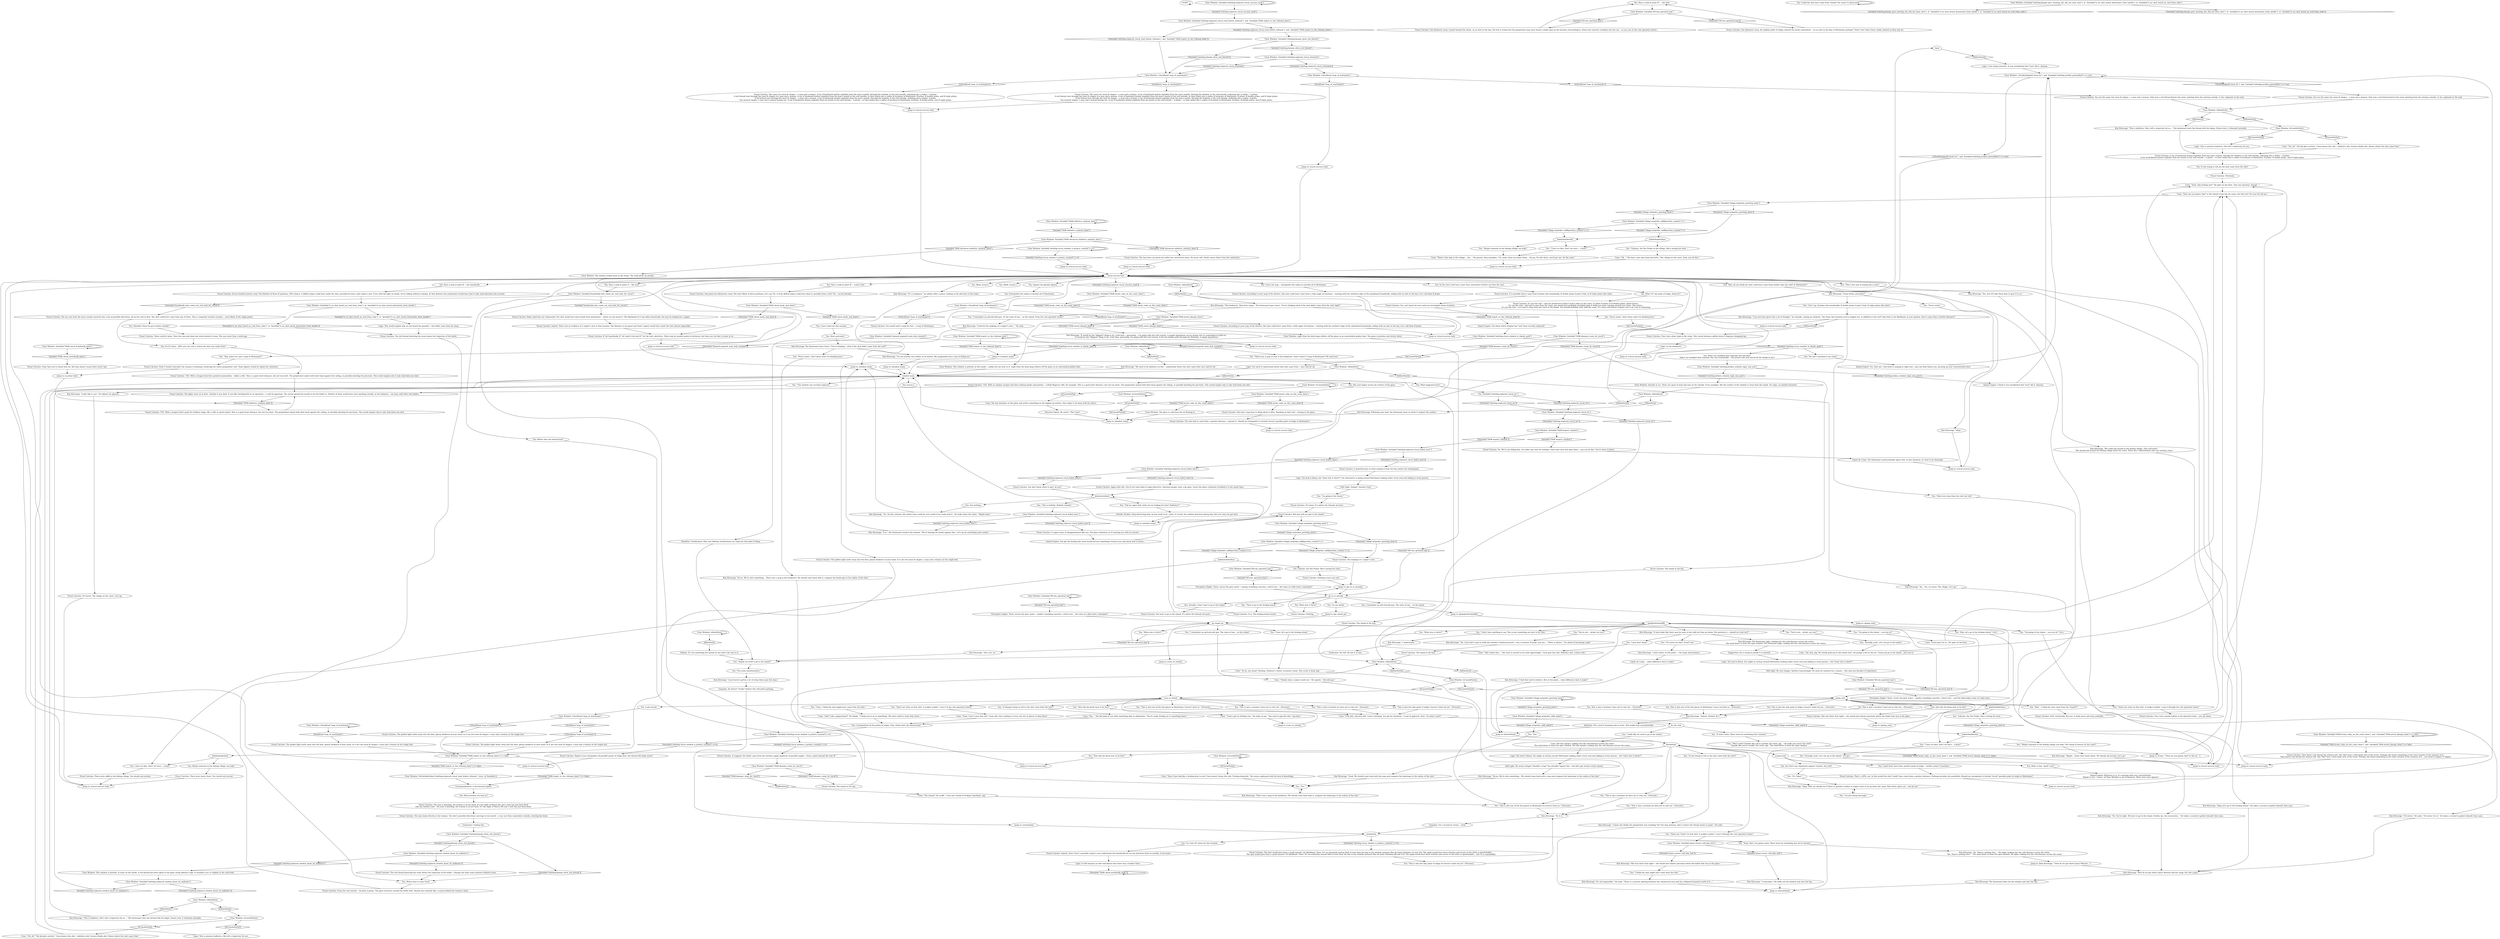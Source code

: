 # WHIRLING F3 / CLEAR WINDOW VISCAL DIFFICULT
# This window has been recently replaced. High perception to notice. This dialogue gets a viscal and becomes trivial once someone admits Assassination
# ==================================================
digraph G {
	  0 [label="START"];
	  1 [label="input"];
	  2 [label="Clear Window: IsCunoInParty()"];
	  3 [label="IsCunoInParty()", shape=diamond];
	  4 [label="!(IsCunoInParty())", shape=diamond];
	  5 [label="Cuno: \"Shit I know this...\" His voice is excited as he nods approvingly. \"Cuno gets this shit. Ballistics shit, science shit.\""];
	  6 [label="Kim Kitsuragi: \"Indeed. Neither do I.\""];
	  7 [label="Visual Calculus: A powerful gust of wind coming in from the bay rattles the windowpane."];
	  8 [label="Visual Calculus: A vague sense of disappointment fills you. The glass shimmers as if taunting you with its secrets."];
	  9 [label="Kim Kitsuragi: \"No. On the contrary, this whole room could be very useful if we could read it.\" He looks down the stairs. \"Maybe later.\""];
	  10 [label="Clear Window: The window stands mute in the frame. The wind picks up outside."];
	  11 [label="Visual Calculus: 72%. With an antique weapon that fires military-grade ammunition -- a Belle-Magrave rifle, for example. This is a good short distance, but not too short. The perpetrator aimed with their back against the railing, or possibly kneeling for precision. This would explain why it only took them one shot."];
	  12 [label="Kim Kitsuragi: The lieutenant leans closer. \"You're thinking -- what if the shot didn't come from the roof?\""];
	  13 [label="Visual Calculus: B' for boardwalk; B'' for Land's End and B''' for the islet, detective. There may be smaller points in between, but those are too fine to zoom in on."];
	  14 [label="Jump to: [viscal success hub]"];
	  15 [label="You: \"It's *okay*.\""];
	  16 [label="Visual Calculus: None that you've found thus far. But that doesn't mean there aren't any."];
	  17 [label="You: I've *sort of* ruled out this location."];
	  18 [label="You: \"Maybe we need to go to the island?\""];
	  19 [label="Jump to: [goingtotheislandffs]"];
	  20 [label="Visual Calculus: The makings of a sniper's nest."];
	  21 [label="bobthebuilderhub"];
	  22 [label="You: \"I think the shot might have come from the islet.\""];
	  23 [label="Visual Calculus: She had a long time to think about it after. Standing on that roof -- staring at the glass..."];
	  24 [label="Clear Window: Smooth as ice. There are spots of mud and rain on the outside. Even smudges. But the surface of the window is clear from the inside. No chips, no hairline fractures."];
	  25 [label="Logic: I was being sarcastic. It was established that *you* did it. Anyway."];
	  26 [label="Jump to: [window main]"];
	  27 [label="Kim Kitsuragi: \"It's a weakness,\" he admits after a pause, looking in the direction of the stairs."];
	  28 [label="You: Have a look at point B''' -- the islet."];
	  29 [label="Visual Calculus: The shot would have been a small miracle: 5% likelihood. There *is* an extremely narrow field of view from the bay to the window, between Rue de Saint Ghislaine 10 and 33A. The angle would have been extreme and access to the islets is questionable...\nThe shot would have been a small miracle: 5% likelihood. There *is* an extremely narrow field of view from the bay to the window, between Rue de Saint Ghislaine 8B and 33A. The angle would have been extreme and access to the islets is questionable... but! It is a possibility."];
	  30 [label="Visual Calculus: The shot had to come from a greater distance -- beyond A'. Should we extrapolate to include *every* possible point of origin in Martinaise?"];
	  31 [label="Kim Kitsuragi: \"It also looks like there may be more to her skill set than we know. The question is -- should we trust her?\""];
	  32 [label="You: \"Actually, yeah. Let's not go to the island.\" (No go.)"];
	  33 [label="Kim Kitsuragi: \"Yes, but it'll take them days to give it to us.\""];
	  34 [label="Kim Kitsuragi: \"I find that hard to believe. But at this point... what difference does it make?\""];
	  35 [label="You: \"I remember an anti-aircraft gun. Or the ruins of one... on the island. From the coin operated viewer.\""];
	  36 [label="You: \"Yes.\""];
	  37 [label="bobthebuilderfixes"];
	  38 [label="You: Is she trying to tell me the shot came from the islet?"];
	  39 [label="Jump to: [viscal success hub]"];
	  40 [label="Visual Calculus: You see the same two neon lit shapes -- a man and a woman. Only now a red thread bisects the room, pointing from the antenna outside, to the cupboard on the wall."];
	  41 [label="Horrific Necktie: Stop distracting him, he has work to do -- plus, if I recall, the window had been giving him shit ever since he got here."];
	  42 [label="Kim Kitsuragi: \"I'm not exactly sure either, to be honest. My imagination has a way of failing me.\""];
	  43 [label="You: \"Yes.\""];
	  44 [label="Jump to: [viscal success hub]"];
	  45 [label="You: More precisely?"];
	  46 [label="Visual Calculus: Indeed. There was no evidence of a sniper's nest in that location. The distance is too great and water vapour would have made the shot almost impossible."];
	  47 [label="Clear Window: Variable[\"whirling.viscal_window_b_primes_counted\"] >=3"];
	  48 [label="Variable[\"whirling.viscal_window_b_primes_counted\"] >=3", shape=diamond];
	  49 [label="!(Variable[\"whirling.viscal_window_b_primes_counted\"] >=3)", shape=diamond];
	  50 [label="You: \"You seem unenthusiastic.\""];
	  51 [label="Kim Kitsuragi: The lieutenant sighs, looking into the cold distance across the water...\nThe wind blows in from the open window. The lieutenant sighs, looking into the cold distance across the water... "];
	  52 [label="You: \"This is her way of saying she's sorry.\""];
	  53 [label="You: I extrapolated all the points of origin. Now, where does the thread lead?"];
	  54 [label="Jump to: [cuno_to_island]"];
	  55 [label="You: \"Actually, yeah. Let's not go to the island.\""];
	  56 [label="Cuno: \"The island?\" He scoffs. \"Cuno ain't afraid of fucking *anything*, pig.\""];
	  57 [label="Clear Window: IsCunoInParty()"];
	  58 [label="IsCunoInParty()", shape=diamond];
	  59 [label="!(IsCunoInParty())", shape=diamond];
	  60 [label="Visual Calculus: The island in the bay."];
	  61 [label="Clear Window: CheckItem(\"map_of_martinaise\")"];
	  62 [label="CheckItem(\"map_of_martinaise\")", shape=diamond];
	  63 [label="!(CheckItem(\"map_of_martinaise\"))", shape=diamond];
	  64 [label="Visual Calculus: The golden light melts away into the blue, glassy darkness of your mind. In it are two neon lit shapes: a man and a woman on the single bed."];
	  65 [label="You: What is this, *guilt* now?"];
	  66 [label="You: Could the shot have come from *inside* the room? A closer point..."];
	  67 [label="Visual Calculus: Point X would contradict the woman's testimony, rendering the entire proposition void. These figures would be wiped out, detective."];
	  68 [label="Clear Window: IsKimHere()"];
	  69 [label="IsKimHere()", shape=diamond];
	  70 [label="!(IsKimHere())", shape=diamond];
	  71 [label="You: \"I'm just being thorough.\""];
	  72 [label="Kim Kitsuragi: \"It would be the *diligent* thing to do. Until then -- personally -- I'm going with the roof version. A simple hypothesis can be wrong, but it's something to build on.\"\n\"It would be the *diligent* thing to do. Until then, personally, I'm going with the roof version. It fits the hidden path through the Whirling. A simple hypothesis.\""];
	  73 [label="Clear Window: This window is pristine, at least on the inside. A red thread has been taped to the glass using adhesive tape. It trembles ever so slightly in the cold wind."];
	  74 [label="Visual Calculus: The red thread bisecting the room shows the trajectory of the bullet."];
	  75 [label="Clear Window: Variable[\"TASK.check_boardwalk_done\"]"];
	  76 [label="Variable[\"TASK.check_boardwalk_done\"]", shape=diamond];
	  77 [label="!(Variable[\"TASK.check_boardwalk_done\"])", shape=diamond];
	  78 [label="Jump to: [viscal success hub]"];
	  79 [label="Kim Kitsuragi: \"She was there that night -- she would have known precisely where the bullet hole was in the glass...\""];
	  80 [label="Kim Kitsuragi: The lieutenant looks out the window and onto the bay."];
	  81 [label="Clear Window: Variable[\"village.netpicker_greeting_done\"]"];
	  82 [label="Variable[\"village.netpicker_greeting_done\"]", shape=diamond];
	  83 [label="!(Variable[\"village.netpicker_greeting_done\"])", shape=diamond];
	  84 [label="Kim Kitsuragi: \"Ah... Yes, of course. The village. Let's go.\""];
	  85 [label="Clear Window: IsCunoInParty()"];
	  86 [label="IsCunoInParty()", shape=diamond];
	  87 [label="!(IsCunoInParty())", shape=diamond];
	  88 [label="Kim Kitsuragi: \"No-no. We're onto something... We should come back with a map and compare the landscape to the radius of the shot.\""];
	  89 [label="Clear Window: Variable[\"XP.coin_operated_bay\"]"];
	  90 [label="Variable[\"XP.coin_operated_bay\"]", shape=diamond];
	  91 [label="!(Variable[\"XP.coin_operated_bay\"])", shape=diamond];
	  92 [label="Cuno: \"To do, you mean? Nothing. Harbour's closed, everyone's dead. This scene is dead, pig.\""];
	  93 [label="Cuno: \"Yeah, why fucking not?\" He spits on the floor. \"Just one question, though --\""];
	  94 [label="Jump to: [going_solo]"];
	  95 [label="You: \"I'm going to the island.\""];
	  96 [label="Clear Window: Variable[\"XP.coin_operated_bay\"]"];
	  97 [label="Variable[\"XP.coin_operated_bay\"]", shape=diamond];
	  98 [label="!(Variable[\"XP.coin_operated_bay\"])", shape=diamond];
	  99 [label="Clear Window: IsKimHere()"];
	  100 [label="IsKimHere()", shape=diamond];
	  101 [label="!(IsKimHere())", shape=diamond];
	  102 [label="Visual Calculus: The island in the bay."];
	  103 [label="Volition: It's not something he's proud of, but that's the way it is."];
	  104 [label="kimisherefailure"];
	  105 [label="Clear Window: IsKimHere()"];
	  106 [label="IsKimHere()", shape=diamond];
	  107 [label="!(IsKimHere())", shape=diamond];
	  108 [label="Clear Window: Variable[\"whirling.replaced_viscal_success_read\"]"];
	  109 [label="Variable[\"whirling.replaced_viscal_success_read\"]", shape=diamond];
	  110 [label="!(Variable[\"whirling.replaced_viscal_success_read\"])", shape=diamond];
	  111 [label="You: Extrapolate the radius to include all of Martinaise."];
	  112 [label="Visual Calculus: The man does not know the bullet has entered his brain. He never will. Death comes faster than the realization."];
	  113 [label="Visual Calculus: 72%. With a weapon that fires jacketed ammunition -- likely a rifle. This is a good short distance, but not too short. The perpetrator aimed with their back against the railing, or possibly kneeling for precision. This would explain why it only took them one shot."];
	  114 [label="Clear Window: Variable[\"TASK.ballistics_analysis_done\"]"];
	  115 [label="Variable[\"TASK.ballistics_analysis_done\"]", shape=diamond];
	  116 [label="!(Variable[\"TASK.ballistics_analysis_done\"])", shape=diamond];
	  117 [label="a prime hub"];
	  118 [label="You: \"This is also the only point of origin we haven't ruled out yet.\" (Proceed.)"];
	  119 [label="Clear Window: Variable[\"TASK.locate_ruby_on_the_coast_done\"]  and  Variable[\"TASK.arrest_klaasje_done\"] == false"];
	  120 [label="Variable[\"TASK.locate_ruby_on_the_coast_done\"]  and  Variable[\"TASK.arrest_klaasje_done\"] == false", shape=diamond];
	  121 [label="!(Variable[\"TASK.locate_ruby_on_the_coast_done\"]  and  Variable[\"TASK.arrest_klaasje_done\"] == false)", shape=diamond];
	  122 [label="You: \"This is also one of the few places in Martinaise we haven't been to.\" (Proceed.)"];
	  123 [label="Jump to: [go_island_go]"];
	  124 [label="Visual Calculus: Nothing scares you now."];
	  125 [label="Visual Calculus: Of course. The village on the coast. Let's go."];
	  126 [label="Clear Window: Variable[\"TASK.report_to_the_tribunal_done\"]"];
	  127 [label="Variable[\"TASK.report_to_the_tribunal_done\"]", shape=diamond];
	  128 [label="!(Variable[\"TASK.report_to_the_tribunal_done\"])", shape=diamond];
	  129 [label="Esprit de Corps: The lieutenant would probably agree that, in this situation, it's best to be thorough."];
	  130 [label="You: Look around."];
	  131 [label="You: \"Cuno. I think the shot might have come from the islet.\""];
	  132 [label="Inland Empire: You know which window has *not* been recently replaced?"];
	  133 [label="You: Didn't we establish that someone else did that?\nDidn't we establish that someone else was responsible -- the person who also forced all the drinks in me?"];
	  134 [label="Clear Window: Variable[\"whirling.replaced_viscal_failed_once\"]"];
	  135 [label="Variable[\"whirling.replaced_viscal_failed_once\"]", shape=diamond];
	  136 [label="!(Variable[\"whirling.replaced_viscal_failed_once\"])", shape=diamond];
	  137 [label="You: \"This is bullshit. Bullshit window.\""];
	  138 [label="Kim Kitsuragi: \"I see you have given this a lot of thought,\" he remarks, raising an eyebrow. \"Are those the locations you've singled out, in addition to the roof? And what is the likelihood, in your opinion, that it came from a further distance?\""];
	  139 [label="Clear Window: Variable[\"plaza.viewer_told_kim_fort\"]"];
	  140 [label="Variable[\"plaza.viewer_told_kim_fort\"]", shape=diamond];
	  141 [label="!(Variable[\"plaza.viewer_told_kim_fort\"])", shape=diamond];
	  142 [label="Kim Kitsuragi: \"This is ballistics. She's left a trajectory for us...\" The lieutenant tests the thread with his finger. Drawn taut, it rebounds instantly."];
	  143 [label="Kim Kitsuragi: \"I don't know. At this point...\" He stops mid-sentence."];
	  144 [label="Kim Kitsuragi: \"No. I just don't want to walk into another *embarrassment*. I am a creature of pride, you see...\" There is silence. \"I'm afraid of becoming a joke.\""];
	  145 [label="Clear Window: Variable[\"whirling.viscal_window_ie_blackc_guilt\"]"];
	  146 [label="Variable[\"whirling.viscal_window_ie_blackc_guilt\"]", shape=diamond];
	  147 [label="!(Variable[\"whirling.viscal_window_ie_blackc_guilt\"])", shape=diamond];
	  148 [label="You: \"Is Klaasje trying to tell us the shot came from the islet?\""];
	  149 [label="You: How did she know how to do this?"];
	  150 [label="You: This is also a location I have yet to rule out... (Proceed.)"];
	  151 [label="Jump to: [viscal success hub]"];
	  152 [label="You: So the shot could have come from somewhere further out than the roof..."];
	  153 [label="Visual Calculus: It is possible that it came from B prime (the boardwalk), B double prime (Land's End), or B triple prime (the islet)."];
	  154 [label="Visual Calculus: You can't know for sure until you investigate those locations."];
	  155 [label="Clear Window: Variable[\"TASK.klaasjes_room_do_viscal\"]"];
	  156 [label="Variable[\"TASK.klaasjes_room_do_viscal\"]", shape=diamond];
	  157 [label="!(Variable[\"TASK.klaasjes_room_do_viscal\"])", shape=diamond];
	  158 [label="Visual Calculus: The island in the bay."];
	  159 [label="Logic: In the bookstore!"];
	  160 [label="Clear Window: CheckEquipped(\"neck_tie\")  and  Variable[\"whirling.necktie_personified\"] == true"];
	  161 [label="CheckEquipped(\"neck_tie\")  and  Variable[\"whirling.necktie_personified\"] == true", shape=diamond];
	  162 [label="!(CheckEquipped(\"neck_tie\")  and  Variable[\"whirling.necktie_personified\"] == true)", shape=diamond];
	  163 [label="Clear Window: Variable[\"whirling.replaced_viscal_failed_once\"]"];
	  164 [label="Variable[\"whirling.replaced_viscal_failed_once\"]", shape=diamond];
	  165 [label="!(Variable[\"whirling.replaced_viscal_failed_once\"])", shape=diamond];
	  166 [label="viscal success hub"];
	  167 [label="You: Blink. [Leave.]"];
	  168 [label="Jump to: [viscal success hub]"];
	  169 [label="Visual Calculus: It suggests the bullet came from the extreme upper quadrant of possible angles -- from a point beyond the roof: B'''."];
	  170 [label="Jump to: [theislethub]"];
	  171 [label="Suggestion: He is trying to justify it to himself."];
	  172 [label="goingtotheislandffs"];
	  173 [label="You: \"You're not... afraid, are you?\""];
	  174 [label="You: Actually, I don't want to go to the island."];
	  175 [label="Half Light: Danger? Another trap?"];
	  176 [label="Visual Calculus: The man is kneeling, the woman is on her back. It's the night of March 4th and a shot has just been fired.\nLike the witness said -- the man is kneeling, the woman is on her back. It's the night of March 4th and a shot has just been fired. "];
	  177 [label="Visual Calculus: The golden light melts away into the blue, glassy darkness of your mind. In it are two neon lit shapes: a man and a woman on the single bed."];
	  178 [label="Clear Window: Variable[\"whirling.klaasje_drew_red_thread\"]"];
	  179 [label="Variable[\"whirling.klaasje_drew_red_thread\"]", shape=diamond];
	  180 [label="!(Variable[\"whirling.klaasje_drew_red_thread\"])", shape=diamond];
	  181 [label="You: \"I just don't know.\""];
	  182 [label="Authority: He's used to knowing who to trust. This makes him uncomfortable."];
	  183 [label="You: This is also a location I have yet to rule out... (Proceed.)"];
	  184 [label="You: Inspect the ghostly figures."];
	  185 [label="Kim Kitsuragi: \"There was a map in the bookstore. We should come back with it, compare the landscape to the radius of the shot.\""];
	  186 [label="You: Have a look at point B'' -- Land's End."];
	  187 [label="Jump to: [viscal success hub]"];
	  188 [label="You: Are there any arguments against A prime, the roof?"];
	  189 [label="Jump to: [viscal success hub]"];
	  190 [label="You: I have ruled out this location."];
	  191 [label="Jump to: [viscal success hub]"];
	  192 [label="You: \"What else is there?\""];
	  193 [label="You: \"You're not... afraid, are you?\""];
	  194 [label="Kim Kitsuragi: \"I understand.\""];
	  195 [label="Kim Kitsuragi: \"Could be the makings of a sniper's nest...\" He nods."];
	  196 [label="Cuno: \"Oh...\" The boy's eyes dart back and forth. \"The village on the coast. Yeah, you do that.\""];
	  197 [label="do_the_hub"];
	  198 [label="Clear Window: Variable[\"village.netpicker_skiffquestion_counter\"] >1"];
	  199 [label="Variable[\"village.netpicker_skiffquestion_counter\"] >1", shape=diamond];
	  200 [label="!(Variable[\"village.netpicker_skiffquestion_counter\"] >1)", shape=diamond];
	  201 [label="Logic: The lead is flimsy, but *what else is there*? The alternative is going around Martinaise looking under every rock and talking to every person."];
	  202 [label="You: I remember an anti-aircraft gun. The ruins of one... on the island."];
	  203 [label="Clear Window: Variable[\"whirling.replaced_viscal_read_before_tribunal\"]  and  Variable[\"TASK.report_to_the_tribunal_done\"]"];
	  204 [label="Variable[\"whirling.replaced_viscal_read_before_tribunal\"]  and  Variable[\"TASK.report_to_the_tribunal_done\"]", shape=diamond];
	  205 [label="!(Variable[\"whirling.replaced_viscal_read_before_tribunal\"]  and  Variable[\"TASK.report_to_the_tribunal_done\"])", shape=diamond];
	  206 [label="Kim Kitsuragi: \"We need to do ballistics on this -- understand where the shot came from once and for all.\""];
	  207 [label="Visual Calculus: It's not the roof -- and you would have found it had it been on the coast, in either B prime or B double prime, which leaves...\nIt's not the roof -- and had it come from the coast, you would have probably stumbled upon it while you were running around over there. This leaves...\nIt's not the roof -- so it had to come from the coast or the island. You should probably start with the coast. It's closer and doesn't require you to do a lot of swimming."];
	  208 [label="Visual Calculus: According to your map of the district, this shot could have come from a wide angle of locations -- starting with the northern edge of the abandoned boardwalk, ending with an islet in the bay. Let's call them B prime."];
	  209 [label="Visual Calculus: Islet, technically. But yes. It looks more and more probable."];
	  210 [label="You: \"This is also a location we have yet to rule out.\" (Proceed.)"];
	  211 [label="Jump to: [window main]"];
	  212 [label="You: Say nothing."];
	  213 [label="You: What position are they in?"];
	  214 [label="Visual Calculus: According to your map of the district, this shot could have come from a wide angle of locations -- starting with the northern edge of the abandoned boardwalk, ending with an islet in the bay. Let's call them B prime."];
	  215 [label="You: I have the map -- extrapolate the radius to include all of Martinaise."];
	  216 [label="Clear Window: Variable[\"tc.no_shot_heard_on_roof_from_ruby\"]  or  Variable[\"tc.no_shot_heard_downstairs_from_hardie\"]"];
	  217 [label="Variable[\"tc.no_shot_heard_on_roof_from_ruby\"]  or  Variable[\"tc.no_shot_heard_downstairs_from_hardie\"]", shape=diamond];
	  218 [label="!(Variable[\"tc.no_shot_heard_on_roof_from_ruby\"]  or  Variable[\"tc.no_shot_heard_downstairs_from_hardie\"])", shape=diamond];
	  219 [label="Jump to: [viscal success hub]"];
	  220 [label="Clear Window: Variable[\"XP.coin_operated_bay\"]"];
	  221 [label="Variable[\"XP.coin_operated_bay\"]", shape=diamond];
	  222 [label="!(Variable[\"XP.coin_operated_bay\"])", shape=diamond];
	  223 [label="Kim Kitsuragi: \"Okay.\""];
	  224 [label="Visual Calculus: Then there's the thread the witness left. She *did* have a first-hand view of the event. Perhaps she found something in the outer reaches of her memory of it...\nThen there's the thread the witness left. She *did* have a first hand view of the event. Perhaps she found something in the outer reaches of her memory of it... you need to inspect it *again*."];
	  225 [label="You: \"Yeah, that's not gonna work. There must be something else we've missed.\""];
	  226 [label="Clear Window: Variable[\"village.netpicker_skiff_asked\"]"];
	  227 [label="Variable[\"village.netpicker_skiff_asked\"]", shape=diamond];
	  228 [label="!(Variable[\"village.netpicker_skiff_asked\"])", shape=diamond];
	  229 [label="You: \"I have no idea. Don't we have... a boat?\""];
	  230 [label="Perception (Sight): There, across the grey water -- amidst crumbling concrete, a birch tree... and the half-sunken ruins of a flak tower."];
	  231 [label="Clear Window: Variable[\"XP.coin_operated_bay\"]"];
	  232 [label="Variable[\"XP.coin_operated_bay\"]", shape=diamond];
	  233 [label="!(Variable[\"XP.coin_operated_bay\"])", shape=diamond];
	  234 [label="You: \"I don't have anything to say. This is just something we have to do, Kim.\""];
	  235 [label="Kim Kitsuragi: \"Good. We should come back with the map and compare the landscape to the radius of the shot.\""];
	  236 [label="Cuno: \"Pig...\" The kid looks at you with something akin to admiration. \"You're really fucking on to something there.\""];
	  237 [label="Cuno: \"Yeah, Cuno's seen that shit. Crazy shit. Ain't nothing to Cuno, but lots of places to hide there.\""];
	  238 [label="Cuno: \"How are you gonna *get* to the island? Cuno has his ways, but that ain't for your fat old ass.\""];
	  239 [label="Cuno: \"Aw, fuck, pig. We totally gotta go to the island now.\" He pumps a fist in the air. \"Tryna not go to the island... Just one Q.\""];
	  240 [label="Visual Calculus: Your voice sounds hollow in the deserted room... you are alone."];
	  241 [label="Jump to: [viscal success hub]"];
	  242 [label="Visual Calculus: A ray of backward motion explodes from the man's mouth: through the window, to the roof outside, widening into a radius -- A prime.\nA ray of backward motion explodes from his mouth to the roof outside -- A prime -- to then widen into a radius of locations in Martinaise: B prime, B double prime, and B triple prime."];
	  243 [label="Logic: You need to understand where that shot came from -- once and for all."];
	  244 [label="Kim Kitsuragi: Following your lead, the lieutenant leans in closer to inspect the surface."];
	  245 [label="Clear Window: Variable[\"whirling.replaced_viscal_wc\"]"];
	  246 [label="Variable[\"whirling.replaced_viscal_wc\"]", shape=diamond];
	  247 [label="!(Variable[\"whirling.replaced_viscal_wc\"])", shape=diamond];
	  248 [label="Inland Empire: Whatever it is, it's messing with your concentration.\nMaybe it isn't. I mean, 24 Hour Window is out of business. What were your options?"];
	  249 [label="You: So I'm what... 80% sure the roof is where the shot was made from?"];
	  250 [label="Clear Window: Variable[\"TASK.advanced_ballistics_analysis_done\"]"];
	  251 [label="Variable[\"TASK.advanced_ballistics_analysis_done\"]", shape=diamond];
	  252 [label="!(Variable[\"TASK.advanced_ballistics_analysis_done\"])", shape=diamond];
	  253 [label="Visual Calculus: One kilometre away. A point beyond the docks, on an islet in the bay. The fort is ruined but the perpetrator may have found a stable spot on the beaches surrounding it, where the concrete crumbles into the sea -- as you saw in the coin operated viewer..."];
	  254 [label="Visual Calculus: Indeed, there *was* a possible sniper's nest underneath the boardwalk but no one had been there in months, if not years."];
	  255 [label="Logic: It still remains an odd coincidence that there was a bunker there..."];
	  256 [label="You: \"This is also a location we have yet to rule out.\" (Proceed.)"];
	  257 [label="Kim Kitsuragi: \"So it is.\""];
	  258 [label="Jump to: [arandohub]"];
	  259 [label="You: \"Kim, let's go to the fucking island.\" (Go!)"];
	  260 [label="Kim Kitsuragi: \"Okay, let's go to the fucking island.\" He takes a second to gather himself, then says..."];
	  261 [label="Kim Kitsuragi: \"No. There's nothing else...\" He sighs, looking into the cold distance across the water.\n\"No. There's nothing else...\" The wind blows in from the open window. He sighs, looking into the cold distance across the water.
"];
	  262 [label="bobthebuilderhub"];
	  263 [label="You: \"I have no idea. Don't we have... a boat?\""];
	  264 [label="You: \"What else is there?\""];
	  265 [label="Logic: The lead is flimsy. You might as well go around Martinaise looking under every rock and talking to every person -- but *what else is there*?"];
	  266 [label="Visual Calculus: She was there that night -- she would have known precisely where the bullet hole was in the glass."];
	  267 [label="go_to_it_already"];
	  268 [label="Visual Calculus: But how will you get to the island?"];
	  269 [label="Visual Calculus: You have to go to the island. It's where the threads all meet..."];
	  270 [label="Clear Window: Light from the desk lamp reflects off the glass in an untarnished golden halo. The glass is pristine and utterly silent."];
	  271 [label="Visual Calculus: The same two neon lit shapes -- a man and a woman. A ray of backward motion explodes from the man's mouth, through the window, to the roof outside, widening into a radius -- A prime.\nA red thread runs through the neon lit shapes of a man and a woman. A ray of backward motion explodes from the man's mouth to the roof outside, to then widen into a radius of locations in Martinaise: B prime, B double prime, and B triple prime.\nA red thread runs through the neon lit shapes -- a man and a woman. A ray of backward motion explodes from the man's mouth, through the window, to the roof outside, widening into a radius: A prime.\nTwo neon-lit shapes: a man and a woman having sex. A ray of backward motion explodes from his mouth to the roof outside -- A prime -- to then widen into a radius of locations in Martinaise: B prime, B double prime, and B triple prime."];
	  272 [label="Esprit de Corps: ...what difference does it make?"];
	  273 [label="Clear Window: IsCunoInParty()"];
	  274 [label="IsCunoInParty()", shape=diamond];
	  275 [label="!(IsCunoInParty())", shape=diamond];
	  276 [label="Clear Window: Variable[\"whirling.replaced_viscal_returned\"]"];
	  277 [label="Variable[\"whirling.replaced_viscal_returned\"]", shape=diamond];
	  278 [label="!(Variable[\"whirling.replaced_viscal_returned\"])", shape=diamond];
	  279 [label="Visual Calculus: The golden light melts away into the blue, glassy darkness of your mind. In it are two neon lit shapes: a man and a woman on the single bed."];
	  280 [label="Visual Calculus: The same two neon lit shapes -- a man and a woman. A ray of backward motion explodes from the man's mouth, through the window, to the roof outside, widening into a radius -- A prime.\nA red thread runs through the neon lit shapes of a man and a woman. A ray of backward motion explodes from the man's mouth to the roof outside, to then widen into a radius of locations in Martinaise: B prime, B double prime, and B triple prime.\nA red thread runs through the neon lit shapes -- a man and a woman. A ray of backward motion explodes from the man's mouth, through the window, to the roof outside, widening into a radius: A prime.\nTwo neon-lit shapes: a man and a woman having sex. A ray of backward motion explodes from his mouth to the roof outside -- A prime -- to then widen into a radius of locations in Martinaise: B prime, B double prime, and B triple prime."];
	  281 [label="Inland Empire: You get the feeling this room would tell you something crucial if you only knew how to listen..."];
	  282 [label="Visual Calculus: The ray cast from the man's mouth unravels into a fan of possible directions, all on the roof at first. The shot could have come from any of them. This is composite location A prime -- most likely of the origin points."];
	  283 [label="Visual Calculus: That's a 28%, yes. In this model the shot *could* have come from a greater distance. Nothing excludes the possibility. Should we extrapolate to include *every* possible point of origin in Martinaise?"];
	  284 [label="Visual Calculus: The lights were on in here. Outside it was dark. It was like shooting fish in an aquarium -- a well lit aquarium. The victim opened his mouth to let the bullet in. Neither of them would have seen anything outside, in the darkness -- too busy with their own bodies."];
	  285 [label="Clear Window: CheckItem(\"map_of_martinaise\")"];
	  286 [label="CheckItem(\"map_of_martinaise\")", shape=diamond];
	  287 [label="!(CheckItem(\"map_of_martinaise\"))", shape=diamond];
	  288 [label="Visual Calculus: Ruby ruled this out vehemently. The shot would have been heard from downstairs -- where no one heard it. The likelihood of A' has fallen drastically. You may be looking for a sniper."];
	  289 [label="Empathy: For a second he seems... tired."];
	  290 [label="arandohub"];
	  291 [label="Cuno: \"Cuno's got no fucking clue.\" He looks at you. \"You need to pig this shit. Cop-style.\""];
	  292 [label="Cuno: \"Totally what a sniper would use.\" He squints. \"Aircraft gun.\""];
	  293 [label="You: \"Cuno, let's go to the fucking island.\""];
	  294 [label="Cuno: \"Fuck yeah I'm in.\" He spits on the floor."];
	  295 [label="Clear Window: IsCunoInParty()"];
	  296 [label="IsCunoInParty()", shape=diamond];
	  297 [label="!(IsCunoInParty())", shape=diamond];
	  298 [label="You: Lilienne, the Net Picker. She's tarring her boat..."];
	  299 [label="You: I have no idea. Don't we have... a boat?"];
	  300 [label="Jump to: [go_to_it_already]"];
	  301 [label="Visual Calculus: You see the same two neon lit shapes -- a man and a woman. Only now a red thread bisects the room, pointing from the antenna outside, to the cupboard on the wall."];
	  302 [label="Logic: This is amateur ballistics. She left a trajectory for you..."];
	  303 [label="Clear Window: Variable[\"TASK.klaasjes_room_do_viscal\"]"];
	  304 [label="Variable[\"TASK.klaasjes_room_do_viscal\"]", shape=diamond];
	  305 [label="!(Variable[\"TASK.klaasjes_room_do_viscal\"])", shape=diamond];
	  306 [label="You: What *is* the point of origin, damn it!?"];
	  307 [label="Kim Kitsuragi: \"It's not impossible.\" He nods. \"There is a narrow opening between the commercial area and the collapsed tenement north of it...\""];
	  308 [label="Empathy: He doesn't *really* believe this will yield anything."];
	  309 [label="Reaction Speed: He wrote: *The Cunn*."];
	  310 [label="Clear Window: This window is pristine on the inside -- unlike the one next to it. Light from the desk lamp reflects off the glass in an untarnished golden halo."];
	  311 [label="You: Run your finger across the surface of the glass."];
	  312 [label="You: The one I smashed in my room?"];
	  313 [label="You: \"Tell me again Kim, what are we looking for here? Ballistics?\""];
	  314 [label="Kim Kitsuragi: \"It is.\" The lieutenant touches the window. \"We're beating our heads against this -- let's go do something more useful.\""];
	  315 [label="Visual Calculus: From the roof outside -- location A prime. The glass fractures around the bullet hole. Shards face inwards like a corona behind the woman's back..."];
	  316 [label="Jump to: [a prime hub]"];
	  317 [label="Visual Calculus: There could've been. Then the rain and slush and wind washed it away. This was more than a week ago."];
	  318 [label="You: \"Never mind.\""];
	  319 [label="Clear Window: Variable[\"TASK.check_lands_end_done\"]"];
	  320 [label="Variable[\"TASK.check_lands_end_done\"]", shape=diamond];
	  321 [label="!(Variable[\"TASK.check_lands_end_done\"])", shape=diamond];
	  322 [label="Visual Calculus: The red thread bisecting the room shows the trajectory of the bullet -- Klaasje has done some amateur ballistics here."];
	  323 [label="Jump to: [Kim Kitsuragi: \"\"How do we get there? Joyce Messier...\"]"];
	  324 [label="Kim Kitsuragi: \"Not a lot, no.\""];
	  325 [label="Clear Window: Variable[\"whirling.replaced_window_know_its_ballistics\"]"];
	  326 [label="Variable[\"whirling.replaced_window_know_its_ballistics\"]", shape=diamond];
	  327 [label="!(Variable[\"whirling.replaced_window_know_its_ballistics\"])", shape=diamond];
	  328 [label="You: \"Lilienne, the Net Picker in the village. She's tarring her boat...\""];
	  329 [label="Cuno: The boy squints, looking into the cold distance across the water...\nThe wind blows in from the open window. The boy squints, looking into the cold distance across the water... "];
	  330 [label="Clear Window: Variable[\"village.netpicker_greeting_done\"]"];
	  331 [label="Variable[\"village.netpicker_greeting_done\"]", shape=diamond];
	  332 [label="!(Variable[\"village.netpicker_greeting_done\"])", shape=diamond];
	  333 [label="You: This is also one of the few places in Martinaise I have not been to... (Proceed.)"];
	  334 [label="You: Maybe someone in the fishing village can help?"];
	  335 [label="You: I'm not afraid."];
	  336 [label="Perception (Sight): There, across the grey water -- among crumbling concrete, a birch tree... the ruins of a flak tower, remember?"];
	  337 [label="You: Blink. [Leave.]"];
	  338 [label="Clear Window: IsKimHere()"];
	  339 [label="IsKimHere()", shape=diamond];
	  340 [label="!(IsKimHere())", shape=diamond];
	  341 [label="Jump to: [window main]"];
	  342 [label="You: Where does it come from?"];
	  343 [label="Visual Calculus: 72%. With a weapon that's good for medium range, like a rifle or sports pistol. This is a good short distance, but not too short. The perpetrator aimed with their back against the railing, or possibly kneeling for precision. This would explain why it only took them one shot."];
	  344 [label="You: \"Hey, where do I get a map of Martinaise?\""];
	  345 [label="Visual Calculus: Seven hundred metres away. The likeliest of these B positions, 20% chance. A skilled sniper could have made the shot, provided he had a safe sniper's nest. Even with the light on inside, we're talking military training. At that distance the perpetrator would have had to take wind direction into account."];
	  346 [label="You: \"Much less than from the roof, but still.\""];
	  347 [label="Clear Window: The glass is cold from the air flowing in."];
	  348 [label="Visual Calculus: The man looks directly at the woman. The shot's possible directions converge in his mouth -- a ray cast from somewhere outside, entering his brain."];
	  349 [label="Half Light: He sees danger. Another trap perhaps? He must be cautious for a reason -- this man has decades of experience."];
	  350 [label="Clear Window: Variable[\"whirling.replaced_window_know_its_ballistics\"]"];
	  351 [label="Variable[\"whirling.replaced_window_know_its_ballistics\"]", shape=diamond];
	  352 [label="!(Variable[\"whirling.replaced_window_know_its_ballistics\"])", shape=diamond];
	  353 [label="You: \"How did she know how to do this?\""];
	  354 [label="go_island_go"];
	  355 [label="Cuno: \"Cool shit, sub-zero shit. Cuno's listening. You got his attention.\" A nod of approval, then: \"So what's next?\""];
	  356 [label="bobthebuilderhub"];
	  357 [label="You: \"I'm going to the island  -- are you in?\""];
	  358 [label="going_solo"];
	  359 [label="Visual Calculus: It is. The fucking island awaits."];
	  360 [label="Visual Calculus: Nothing."];
	  361 [label="You: What else is there?"];
	  362 [label="Clear Window: IsKimHere()"];
	  363 [label="IsKimHere()", shape=diamond];
	  364 [label="!(IsKimHere())", shape=diamond];
	  365 [label="You: What happened here?"];
	  366 [label="You: Variable[\"whirling.replaced_viscal_wc\"]"];
	  367 [label="Variable[\"whirling.replaced_viscal_wc\"]", shape=diamond];
	  368 [label="!(Variable[\"whirling.replaced_viscal_wc\"])", shape=diamond];
	  369 [label="Jump to: [window main]"];
	  370 [label="Visual Calculus: Your voice alone rings in the room. This visual forensics ability doesn't dispense shopping tips."];
	  371 [label="Jump to: [viscal success hub]"];
	  372 [label="Clear Window: Variable[\"whirling.klaasje_perc_hearing_she_did_not_hear_shot\"]  or  Variable[\"tc.no_shot_heard_downstairs_from_hardie\"]  or  Variable[\"tc.no_shot_heard_on_roof_from_ruby\"]"];
	  373 [label="Variable[\"whirling.klaasje_perc_hearing_she_did_not_hear_shot\"]  or  Variable[\"tc.no_shot_heard_downstairs_from_hardie\"]  or  Variable[\"tc.no_shot_heard_on_roof_from_ruby\"]", shape=diamond];
	  374 [label="!(Variable[\"whirling.klaasje_perc_hearing_she_did_not_hear_shot\"]  or  Variable[\"tc.no_shot_heard_downstairs_from_hardie\"]  or  Variable[\"tc.no_shot_heard_on_roof_from_ruby\"])", shape=diamond];
	  375 [label="Kim Kitsuragi: \"Maybe -- there were boats there. We should ask around. Let's go.\""];
	  376 [label="Logic: The lead is flimsy. You might as well go around Martinaise looking under every rock and talking to every person -- but *what else is there*?"];
	  377 [label="Clear Window: IsKimHere()"];
	  378 [label="IsKimHere()", shape=diamond];
	  379 [label="!(IsKimHere())", shape=diamond];
	  380 [label="Jump to: [Cuno: \"\"How are you gonna *get* to the isl...\"]"];
	  381 [label="You: \"Time to go to the fucking island.\""];
	  382 [label="Cuno: \"Oh, oh!\" The kid gets excited. \"Cuno knows this shit -- ballistics shit, Science Radio shit. Shows where the shot came from.\""];
	  383 [label="Kim Kitsuragi: \"This is ballistics. She's left a trajectory for us...\" The lieutenant tests the thread with his finger. Drawn taut, it rebounds instantly."];
	  384 [label="You: \"This is also a location we have yet to rule out.\" (Proceed.)"];
	  385 [label="Visual Calculus: The golden light melts away into the blue, glassy darkness of your mind. In it are two neon lit shapes: a man and a woman on the single bed."];
	  386 [label="Visual Calculus: Again with this. You're not some kind of super-detective. Question people, bust a lip open. Leave this glass cathedral of ballistics to the smart boys."];
	  387 [label="Jump to: [viscal success hub]"];
	  388 [label="You: \"How did she know how to do this?\""];
	  389 [label="Jump to: [viscal success hub]"];
	  390 [label="Kim Kitsuragi: \"Of course.\" He nods. \"Of course I'm in.\" He takes a second to gather himself, then says..."];
	  391 [label="Kim Kitsuragi: \"We could ask around in the fishing village. They had boats.\"\n\"We should ask around the fishing village down the coast. There was a fisherwoman who was tarring a boat.\""];
	  392 [label="Cuno: \"Does Cuno look like a fucking bino to you? Cuno doesn't know this shit. Fucking book-shit.\" He seems unpleased with his lack of knowledge."];
	  393 [label="Jump to: [window main]"];
	  394 [label="Clear Window: Variable[\"doomed.mapwall_main_hub_reached\"]"];
	  395 [label="Variable[\"doomed.mapwall_main_hub_reached\"]", shape=diamond];
	  396 [label="!(Variable[\"doomed.mapwall_main_hub_reached\"])", shape=diamond];
	  397 [label="Cuno: \"Won't work? Sounds like you're avoidin' the truth, pig...\" He looks out across the water.\n\"Sounds like you're avoidin' the truth, pig.\" The wind blows in from the open window."];
	  398 [label="Jump to: [going_solo]"];
	  399 [label="Clear Window: Variable[\"TASK.report_to_the_tribunal_done\"] == false"];
	  400 [label="Variable[\"TASK.report_to_the_tribunal_done\"] == false", shape=diamond];
	  401 [label="!(Variable[\"TASK.report_to_the_tribunal_done\"] == false)", shape=diamond];
	  402 [label="Logic: This is amateur ballistics. She left a trajectory for you..."];
	  403 [label="Endurance: He will. He has it in him."];
	  404 [label="Hand/Eye Coordination: Why not? Military fortifications are made for that kind of thing."];
	  405 [label="Clear Window: CheckItem(\"map_of_martinaise\")"];
	  406 [label="CheckItem(\"map_of_martinaise\")", shape=diamond];
	  407 [label="!(CheckItem(\"map_of_martinaise\"))", shape=diamond];
	  408 [label="Inland Empire: Yes, that one. Cold wind is seeping in right now -- just one floor below you, messing up your concentration here."];
	  409 [label="Endurance: Ending him."];
	  410 [label="Clear Window: IsKimHere()"];
	  411 [label="IsKimHere()", shape=diamond];
	  412 [label="!(IsKimHere())", shape=diamond];
	  413 [label="Visual Calculus: You would need a map for that -- a map of Martinaise."];
	  414 [label="Visual Calculus: One-point-two kilometres away. The least likely of these positions, let's say 3%. A truly skilled sniper could have done it, possibly from a tent? No... too far fetched."];
	  415 [label="Visual Calculus: The island in the bay."];
	  416 [label="Kim Kitsuragi: \"Unless she thinks the perpetrator was standing *on* the ring antenna, that is where the thread seems to point.\" He nods."];
	  417 [label="You: \"I'm going to the island  -- are you in?\" (Go.)"];
	  418 [label="Clear Window: IsKimHere()"];
	  419 [label="IsKimHere()", shape=diamond];
	  420 [label="!(IsKimHere())", shape=diamond];
	  421 [label="You: \"Never mind, I don't know what I'm thinking here.\""];
	  422 [label="bobthebuilderfixes"];
	  423 [label="Half Light: He senses danger. Possibly a trap? You shouldn't ignore this -- the kid's got serious street smarts."];
	  424 [label="Jump to: [cuno_to_island]"];
	  425 [label="You: This is also the only point of origin I haven't ruled out yet... (Proceed.)"];
	  426 [label="Clear Window: Variable[\"whirling.klaasje_drew_red_thread\"]"];
	  427 [label="Variable[\"whirling.klaasje_drew_red_thread\"]", shape=diamond];
	  428 [label="!(Variable[\"whirling.klaasje_drew_red_thread\"])", shape=diamond];
	  429 [label="Clear Window: SetVariableValue(\"whirling.replaced_viscal_read_before_tribunal\", true) --[[ Variable[ ]]"];
	  430 [label="You: \"Wait -- I think the shot came from the *island*?\""];
	  431 [label="window main"];
	  432 [label="You: \"This window was recently replaced.\""];
	  433 [label="Inland Empire: I think it was established that *you* did it. Anyway."];
	  434 [label="Clear Window: Variable[\"whirling.replaced_viscal_failed_twice\"]"];
	  435 [label="Variable[\"whirling.replaced_viscal_failed_twice\"]", shape=diamond];
	  436 [label="!(Variable[\"whirling.replaced_viscal_failed_twice\"])", shape=diamond];
	  437 [label="Conceptualization: A two-hearted spider."];
	  438 [label="You: Have a look at point B' -- the boardwalk."];
	  439 [label="Visual Calculus: One kilometre away. An unlikely point of origin, beyond the docks somewhere -- on an islet in the Bay of Martinaise perhaps? There *are* islets there, badly charted as they may be."];
	  440 [label="Kim Kitsuragi: \"Okay. Well, we should see if there is gunshot residue or sniper nests if we go down the coast. Rule these spots out -- one by one.\""];
	  441 [label="Kim Kitsuragi: \"From where, precisely?\""];
	  442 [label="Clear Window: Variable[\"TASK.locate_ruby_on_the_coast_done\"]"];
	  443 [label="Variable[\"TASK.locate_ruby_on_the_coast_done\"]", shape=diamond];
	  444 [label="!(Variable[\"TASK.locate_ruby_on_the_coast_done\"])", shape=diamond];
	  445 [label="You: Where does the thread lead?"];
	  446 [label="Visual Calculus: Maybe if you extrapolate all possible points of origin first, the thread will make sense?"];
	  447 [label="Kim Kitsuragi: \"I just haven't gotten a lot of sleep these past few days.\""];
	  448 [label="Kim Kitsuragi: \"How do we get there? Joyce Messier had her sloop, but she's gone.\""];
	  449 [label="Jump to: [viscal success hub]"];
	  450 [label="You: \"There are ruins on that islet. A sunken seafort. I saw it in the coin operated viewer.\""];
	  451 [label="You: \"Maybe someone in the fishing village can help?\""];
	  452 [label="You: \"It won't work. There must be something else I missed.\""];
	  453 [label="Perception (Sight): There, across the grey water -- amidst crumbling concrete, a birch tree... the ruins of a flak tower, remember?"];
	  454 [label="Visual Calculus: Obviously."];
	  455 [label="You: \"There are ruins on that islet. A sunken seafort. I saw it through the coin operated viewer.\""];
	  456 [label="Visual Calculus: Of course. It's where the threads all meet..."];
	  457 [label="bobthebuilderfixes"];
	  458 [label="Clear Window: Variable[\"TASK.arrest_klaasje_done\"]"];
	  459 [label="Variable[\"TASK.arrest_klaasje_done\"]", shape=diamond];
	  460 [label="!(Variable[\"TASK.arrest_klaasje_done\"])", shape=diamond];
	  461 [label="Clear Window: Variable[\"whirling.broken_window_logic_was_you\"]"];
	  462 [label="Variable[\"whirling.broken_window_logic_was_you\"]", shape=diamond];
	  463 [label="!(Variable[\"whirling.broken_window_logic_was_you\"])", shape=diamond];
	  464 [label="Visual Calculus: You don't know when to quit, do you?"];
	  465 [label="You: \"There was a map on sale in the bookstore, wasn't there? A map of Martinaise? We need one.\""];
	  466 [label="You: \"Never mind, I don't know what I'm thinking here.\""];
	  467 [label="Clear Window: Variable[\"TASK.locate_ruby_on_the_coast_done\"]"];
	  468 [label="Variable[\"TASK.locate_ruby_on_the_coast_done\"]", shape=diamond];
	  469 [label="!(Variable[\"TASK.locate_ruby_on_the_coast_done\"])", shape=diamond];
	  470 [label="Clear Window: Variable[\"whirling.viscal_window_b_primes_counted\"] >=3"];
	  471 [label="Variable[\"whirling.viscal_window_b_primes_counted\"] >=3", shape=diamond];
	  472 [label="!(Variable[\"whirling.viscal_window_b_primes_counted\"] >=3)", shape=diamond];
	  473 [label="theislethub"];
	  474 [label="You: \"Is she trying to tell us the shot came from the islet?\""];
	  475 [label="You: \"There are *ruins* on that islet. A sunken seafort. I saw it through the coin operated viewer.\""];
	  476 [label="Kim Kitsuragi: \"I remember.\" He looks out the window and onto the bay."];
	  477 [label="You: \"Maybe someone in the fishing village can help? The clump of houses on the coast?\""];
	  478 [label="You: \"Lilienne, the Net Picker. She's tarring her boat...\""];
	  479 [label="cuno_to_island"];
	  480 [label="You: \"I remember an anti-aircraft gun. The ruins of one... on the island.\""];
	  481 [label="Cuno: \"There's this lady in the village... she...\" He pauses, then mumbles: \"Uh, yeah, there are boats there... You go. Do shit there, you'll get one. On the coast.\""];
	  482 [label="Clear Window: Variable[\"village.netpicker_skiffquestion_counter\"] >1"];
	  483 [label="Variable[\"village.netpicker_skiffquestion_counter\"] >1", shape=diamond];
	  484 [label="!(Variable[\"village.netpicker_skiffquestion_counter\"] >1)", shape=diamond];
	  485 [label="Cuno: \"Islet? Like a gimp-island?\" He thinks. \"I think you're on to something. The shot could've come from there...\""];
	  486 [label="Clear Window: CheckItem(\"map_of_martinaise\")"];
	  487 [label="CheckItem(\"map_of_martinaise\")", shape=diamond];
	  488 [label="!(CheckItem(\"map_of_martinaise\"))", shape=diamond];
	  489 [label="Kim Kitsuragi: \"Looks like it, yes.\" He adjusts his glasses."];
	  490 [label="You: Have a look at point A' -- the roof."];
	  491 [label="You: Could there have been another point of origin -- further away? (Conclude.)"];
	  492 [label="Kim Kitsuragi: \"No-no. We're onto something... There was a map in the bookstore. We should come back with it, compare the landscape to the radius of the shot.\""];
	  493 [label="Jump to: [viscal success hub]"];
	  494 [label="You: \"Let's say: B prime (the boardwalk); B double prime (Land's End); B triple prime (the islet).\""];
	  495 [label="Jump to: [viscal success hub]"];
	  496 [label="Kim Kitsuragi: \"No. You're right. We have to go to the island. Pardon me, the concussion...\" He takes a second to gather himself, then says..."];
	  497 [label="Clear Window: IsCunoInParty()"];
	  498 [label="IsCunoInParty()", shape=diamond];
	  499 [label="!(IsCunoInParty())", shape=diamond];
	  500 [label="You: \"Of course we don't *trust* her.\""];
	  501 [label="Clear Window: Variable[\"TASK.inspect_window\"]"];
	  502 [label="Variable[\"TASK.inspect_window\"]", shape=diamond];
	  503 [label="!(Variable[\"TASK.inspect_window\"])", shape=diamond];
	  504 [label="You: \"This is also the only point of origin I haven't ruled out yet.\" (Proceed.)"];
	  505 [label="You: \"This is also one of the few places in Martinaise I haven't been to.\" (Proceed.)"];
	  506 [label="Visual Calculus: There were skiffs in the fishing village. You should ask around."];
	  507 [label="Cuno: The boy breathes on the glass and writes something on the fogged up surface, then wipes it all away with his sleeve."];
	  508 [label="Clear Window: CheckItem(\"map_of_martinaise\")"];
	  509 [label="CheckItem(\"map_of_martinaise\")", shape=diamond];
	  510 [label="!(CheckItem(\"map_of_martinaise\"))", shape=diamond];
	  511 [label="You: [Leave.]"];
	  512 [label="Kim Kitsuragi: \"The bookstore. They have maps.\" The lieutenant leans closer. \"You're thinking what if the shot didn't come from the roof, right?\""];
	  513 [label="You: Shouldn't there be gun residue outside?"];
	  514 [label="Logic: This would explain why no one heard the gunshot -- the bullet came from far away."];
	  515 [label="You: \"Kim, do you think the shot could have come from further than the roof? In Martinaise?\""];
	  516 [label="Jump to: [viscal success hub]"];
	  517 [label="Clear Window: Variable[\"boardwalk.ruby_ruled_out_roof_shot_for_viscal\"]"];
	  518 [label="Variable[\"boardwalk.ruby_ruled_out_roof_shot_for_viscal\"]", shape=diamond];
	  519 [label="!(Variable[\"boardwalk.ruby_ruled_out_roof_shot_for_viscal\"])", shape=diamond];
	  520 [label="Jump to: [theislethub]"];
	  521 [label="Cuno: \"Oh, oh!\" The kid gets excited. \"Cuno knows this shit -- ballistics shit, Science Radio shit. Shows where the shot came from.\""];
	  522 [label="Visual Calculus: No. We're not failing this. You didn't get shot for nothing. Close your eyes and open them -- you can do this. You've done it before."];
	  523 [label="You: \"This is also a location I have yet to rule out.\" (Proceed.)"];
	  524 [label="You: \"Looks like we need to go to the island.\""];
	  525 [label="Visual Calculus: There were boats there. You should ask around."];
	  526 [label="Clear Window: Variable[\"village.netpicker_greeting_done\"]"];
	  527 [label="Variable[\"village.netpicker_greeting_done\"]", shape=diamond];
	  528 [label="!(Variable[\"village.netpicker_greeting_done\"])", shape=diamond];
	  0 -> 0
	  1 -> 107
	  2 -> 2
	  2 -> 3
	  3 -> 507
	  4 -> 369
	  5 -> 431
	  6 -> 182
	  7 -> 201
	  8 -> 281
	  9 -> 341
	  10 -> 341
	  11 -> 284
	  12 -> 466
	  12 -> 42
	  13 -> 493
	  14 -> 166
	  15 -> 440
	  16 -> 316
	  17 -> 254
	  18 -> 50
	  19 -> 172
	  20 -> 300
	  21 -> 299
	  21 -> 334
	  22 -> 307
	  23 -> 30
	  24 -> 338
	  25 -> 160
	  26 -> 431
	  27 -> 341
	  28 -> 220
	  29 -> 118
	  30 -> 495
	  31 -> 51
	  31 -> 500
	  31 -> 181
	  32 -> 496
	  33 -> 391
	  34 -> 170
	  35 -> 195
	  36 -> 235
	  37 -> 229
	  37 -> 478
	  38 -> 454
	  39 -> 166
	  40 -> 362
	  41 -> 211
	  42 -> 26
	  43 -> 185
	  44 -> 166
	  45 -> 12
	  46 -> 13
	  47 -> 48
	  47 -> 47
	  48 -> 189
	  49 -> 29
	  50 -> 447
	  51 -> 171
	  52 -> 33
	  53 -> 470
	  54 -> 479
	  55 -> 239
	  56 -> 122
	  57 -> 57
	  57 -> 58
	  58 -> 4
	  59 -> 243
	  60 -> 377
	  61 -> 61
	  61 -> 62
	  62 -> 279
	  63 -> 385
	  64 -> 399
	  65 -> 248
	  66 -> 66
	  67 -> 316
	  68 -> 68
	  68 -> 69
	  69 -> 512
	  70 -> 370
	  71 -> 440
	  72 -> 516
	  73 -> 350
	  74 -> 342
	  75 -> 75
	  75 -> 76
	  76 -> 16
	  77 -> 77
	  78 -> 166
	  79 -> 22
	  80 -> 520
	  81 -> 81
	  81 -> 82
	  82 -> 226
	  83 -> 262
	  84 -> 191
	  85 -> 85
	  85 -> 86
	  86 -> 392
	  87 -> 370
	  88 -> 43
	  89 -> 89
	  89 -> 90
	  90 -> 453
	  91 -> 354
	  92 -> 122
	  93 -> 238
	  94 -> 358
	  95 -> 456
	  96 -> 96
	  96 -> 97
	  97 -> 336
	  98 -> 267
	  99 -> 99
	  99 -> 100
	  100 -> 206
	  101 -> 56
	  102 -> 377
	  103 -> 18
	  104 -> 313
	  104 -> 137
	  104 -> 212
	  105 -> 105
	  105 -> 106
	  106 -> 103
	  107 -> 25
	  108 -> 108
	  108 -> 109
	  109 -> 203
	  110 -> 442
	  111 -> 285
	  112 -> 168
	  113 -> 284
	  114 -> 114
	  114 -> 115
	  115 -> 250
	  116 -> 343
	  117 -> 65
	  117 -> 491
	  117 -> 188
	  118 -> 257
	  119 -> 120
	  119 -> 119
	  120 -> 224
	  121 -> 219
	  122 -> 257
	  123 -> 354
	  124 -> 300
	  125 -> 241
	  126 -> 126
	  126 -> 127
	  127 -> 393
	  128 -> 132
	  129 -> 187
	  130 -> 486
	  131 -> 485
	  132 -> 145
	  133 -> 461
	  134 -> 136
	  134 -> 135
	  135 -> 434
	  136 -> 7
	  137 -> 163
	  138 -> 70
	  138 -> 346
	  138 -> 14
	  139 -> 140
	  139 -> 141
	  140 -> 476
	  141 -> 79
	  142 -> 431
	  143 -> 272
	  144 -> 102
	  145 -> 146
	  145 -> 147
	  146 -> 312
	  146 -> 64
	  146 -> 133
	  147 -> 393
	  148 -> 236
	  149 -> 266
	  150 -> 6
	  151 -> 166
	  152 -> 153
	  153 -> 154
	  154 -> 128
	  155 -> 156
	  155 -> 157
	  156 -> 59
	  157 -> 158
	  158 -> 377
	  159 -> 371
	  160 -> 161
	  160 -> 162
	  161 -> 40
	  162 -> 211
	  163 -> 164
	  163 -> 165
	  164 -> 314
	  165 -> 8
	  166 -> 515
	  166 -> 167
	  166 -> 490
	  166 -> 110
	  166 -> 337
	  166 -> 306
	  166 -> 152
	  166 -> 52
	  166 -> 438
	  166 -> 215
	  166 -> 184
	  166 -> 186
	  166 -> 27
	  166 -> 445
	  168 -> 166
	  169 -> 303
	  170 -> 473
	  171 -> 376
	  172 -> 192
	  172 -> 193
	  172 -> 34
	  172 -> 259
	  172 -> 417
	  172 -> 234
	  172 -> 31
	  173 -> 55
	  174 -> 269
	  175 -> 95
	  176 -> 348
	  177 -> 399
	  178 -> 179
	  178 -> 180
	  179 -> 325
	  180 -> 342
	  181 -> 5
	  182 -> 170
	  183 -> 6
	  184 -> 111
	  185 -> 43
	  186 -> 414
	  187 -> 166
	  188 -> 15
	  189 -> 166
	  190 -> 45
	  191 -> 166
	  192 -> 324
	  193 -> 144
	  194 -> 403
	  195 -> 404
	  196 -> 449
	  197 -> 452
	  197 -> 524
	  198 -> 200
	  198 -> 199
	  199 -> 422
	  200 -> 356
	  201 -> 175
	  202 -> 19
	  203 -> 204
	  203 -> 205
	  204 -> 426
	  205 -> 508
	  206 -> 431
	  207 -> 155
	  208 -> 44
	  209 -> 93
	  210 -> 355
	  211 -> 431
	  212 -> 9
	  213 -> 176
	  214 -> 44
	  215 -> 208
	  216 -> 217
	  216 -> 218
	  217 -> 514
	  218 -> 74
	  219 -> 166
	  220 -> 221
	  220 -> 222
	  221 -> 253
	  222 -> 439
	  223 -> 187
	  224 -> 219
	  225 -> 261
	  226 -> 227
	  226 -> 228
	  227 -> 36
	  228 -> 262
	  229 -> 32
	  230 -> 172
	  231 -> 232
	  231 -> 233
	  232 -> 230
	  233 -> 172
	  234 -> 194
	  235 -> 43
	  236 -> 53
	  237 -> 53
	  238 -> 330
	  239 -> 238
	  240 -> 93
	  241 -> 166
	  242 -> 38
	  243 -> 431
	  244 -> 369
	  245 -> 246
	  245 -> 247
	  246 -> 60
	  247 -> 501
	  248 -> 160
	  249 -> 113
	  250 -> 251
	  250 -> 252
	  251 -> 10
	  252 -> 112
	  253 -> 28
	  254 -> 255
	  255 -> 77
	  256 -> 257
	  257 -> 289
	  258 -> 290
	  259 -> 260
	  260 -> 448
	  261 -> 323
	  262 -> 229
	  262 -> 477
	  263 -> 481
	  264 -> 91
	  265 -> 423
	  266 -> 398
	  267 -> 361
	  267 -> 202
	  267 -> 174
	  267 -> 335
	  267 -> 381
	  267 -> 94
	  268 -> 526
	  269 -> 268
	  270 -> 98
	  271 -> 151
	  272 -> 170
	  273 -> 274
	  273 -> 275
	  274 -> 382
	  275 -> 302
	  276 -> 277
	  276 -> 278
	  277 -> 508
	  278 -> 405
	  279 -> 399
	  280 -> 151
	  281 -> 104
	  282 -> 513
	  282 -> 249
	  283 -> 387
	  284 -> 116
	  285 -> 286
	  285 -> 287
	  286 -> 214
	  287 -> 413
	  288 -> 46
	  289 -> 290
	  290 -> 49
	  290 -> 225
	  290 -> 17
	  291 -> 424
	  292 -> 122
	  293 -> 92
	  294 -> 238
	  295 -> 296
	  295 -> 297
	  296 -> 479
	  297 -> 358
	  298 -> 124
	  299 -> 506
	  300 -> 267
	  301 -> 362
	  302 -> 242
	  303 -> 304
	  303 -> 305
	  304 -> 101
	  305 -> 415
	  306 -> 207
	  307 -> 520
	  308 -> 258
	  309 -> 369
	  310 -> 431
	  311 -> 467
	  312 -> 408
	  313 -> 41
	  314 -> 341
	  315 -> 166
	  316 -> 116
	  317 -> 249
	  318 -> 223
	  319 -> 320
	  319 -> 321
	  320 -> 190
	  321 -> 13
	  322 -> 342
	  323 -> 448
	  324 -> 18
	  325 -> 326
	  325 -> 327
	  326 -> 73
	  327 -> 322
	  328 -> 196
	  329 -> 265
	  330 -> 331
	  330 -> 332
	  331 -> 198
	  332 -> 356
	  333 -> 6
	  334 -> 525
	  335 -> 123
	  336 -> 267
	  338 -> 339
	  338 -> 340
	  339 -> 244
	  340 -> 1
	  341 -> 431
	  342 -> 315
	  343 -> 284
	  344 -> 67
	  345 -> 216
	  346 -> 440
	  347 -> 369
	  348 -> 409
	  349 -> 231
	  350 -> 352
	  350 -> 351
	  351 -> 431
	  352 -> 418
	  353 -> 291
	  354 -> 480
	  354 -> 357
	  354 -> 293
	  354 -> 264
	  354 -> 173
	  354 -> 54
	  355 -> 197
	  356 -> 451
	  356 -> 263
	  357 -> 294
	  358 -> 37
	  358 -> 455
	  358 -> 425
	  358 -> 333
	  358 -> 430
	  358 -> 149
	  358 -> 150
	  358 -> 183
	  359 -> 268
	  360 -> 300
	  361 -> 360
	  362 -> 363
	  362 -> 364
	  363 -> 383
	  364 -> 273
	  365 -> 366
	  366 -> 368
	  366 -> 367
	  367 -> 245
	  368 -> 245
	  369 -> 431
	  370 -> 159
	  371 -> 166
	  372 -> 373
	  372 -> 374
	  375 -> 191
	  376 -> 349
	  377 -> 378
	  377 -> 379
	  378 -> 473
	  379 -> 295
	  380 -> 238
	  381 -> 359
	  382 -> 242
	  383 -> 242
	  384 -> 257
	  385 -> 399
	  386 -> 104
	  387 -> 166
	  388 -> 78
	  389 -> 166
	  390 -> 448
	  391 -> 191
	  392 -> 43
	  393 -> 431
	  394 -> 395
	  394 -> 396
	  395 -> 465
	  396 -> 344
	  397 -> 380
	  398 -> 358
	  399 -> 400
	  399 -> 401
	  400 -> 429
	  401 -> 437
	  402 -> 431
	  403 -> 18
	  404 -> 18
	  405 -> 406
	  405 -> 407
	  406 -> 39
	  407 -> 301
	  408 -> 160
	  409 -> 178
	  410 -> 411
	  410 -> 412
	  411 -> 11
	  412 -> 84
	  413 -> 394
	  414 -> 319
	  415 -> 377
	  416 -> 520
	  417 -> 390
	  418 -> 419
	  418 -> 420
	  419 -> 142
	  420 -> 497
	  421 -> 87
	  422 -> 328
	  422 -> 263
	  423 -> 88
	  424 -> 479
	  425 -> 6
	  426 -> 427
	  426 -> 428
	  427 -> 276
	  428 -> 508
	  429 -> 437
	  430 -> 209
	  431 -> 432
	  431 -> 511
	  431 -> 365
	  431 -> 311
	  432 -> 489
	  433 -> 160
	  434 -> 435
	  434 -> 436
	  435 -> 464
	  436 -> 386
	  437 -> 213
	  438 -> 345
	  439 -> 28
	  440 -> 71
	  441 -> 318
	  441 -> 494
	  442 -> 443
	  442 -> 444
	  443 -> 458
	  444 -> 310
	  445 -> 470
	  446 -> 389
	  447 -> 308
	  448 -> 80
	  449 -> 166
	  450 -> 237
	  451 -> 481
	  452 -> 397
	  453 -> 354
	  454 -> 93
	  455 -> 240
	  456 -> 268
	  457 -> 298
	  457 -> 299
	  458 -> 459
	  458 -> 460
	  459 -> 270
	  460 -> 72
	  461 -> 462
	  461 -> 463
	  462 -> 24
	  463 -> 433
	  464 -> 104
	  465 -> 410
	  466 -> 492
	  467 -> 468
	  467 -> 469
	  468 -> 347
	  469 -> 23
	  470 -> 472
	  470 -> 471
	  471 -> 169
	  472 -> 446
	  473 -> 384
	  473 -> 256
	  473 -> 388
	  473 -> 117
	  473 -> 21
	  473 -> 121
	  473 -> 474
	  473 -> 475
	  474 -> 416
	  475 -> 139
	  476 -> 520
	  477 -> 375
	  478 -> 83
	  479 -> 353
	  479 -> 450
	  479 -> 130
	  479 -> 523
	  479 -> 210
	  479 -> 148
	  479 -> 504
	  479 -> 505
	  480 -> 292
	  481 -> 449
	  482 -> 483
	  482 -> 484
	  483 -> 457
	  484 -> 20
	  485 -> 53
	  486 -> 488
	  486 -> 487
	  487 -> 63
	  488 -> 177
	  489 -> 125
	  490 -> 517
	  491 -> 283
	  492 -> 43
	  493 -> 166
	  494 -> 138
	  495 -> 166
	  496 -> 448
	  497 -> 498
	  497 -> 499
	  498 -> 521
	  499 -> 402
	  500 -> 143
	  501 -> 502
	  501 -> 503
	  502 -> 522
	  503 -> 134
	  504 -> 355
	  505 -> 355
	  506 -> 241
	  507 -> 309
	  508 -> 509
	  508 -> 510
	  509 -> 271
	  510 -> 280
	  512 -> 35
	  512 -> 421
	  513 -> 317
	  514 -> 74
	  515 -> 441
	  516 -> 166
	  517 -> 518
	  517 -> 519
	  518 -> 288
	  519 -> 282
	  520 -> 473
	  521 -> 431
	  522 -> 129
	  523 -> 355
	  524 -> 329
	  525 -> 241
	  526 -> 528
	  526 -> 527
	  527 -> 482
	  528 -> 20
}

